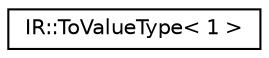 digraph "Graphical Class Hierarchy"
{
  edge [fontname="Helvetica",fontsize="10",labelfontname="Helvetica",labelfontsize="10"];
  node [fontname="Helvetica",fontsize="10",shape=record];
  rankdir="LR";
  Node0 [label="IR::ToValueType\< 1 \>",height=0.2,width=0.4,color="black", fillcolor="white", style="filled",URL="$struct_i_r_1_1_to_value_type_3_011_01_4.html"];
}
